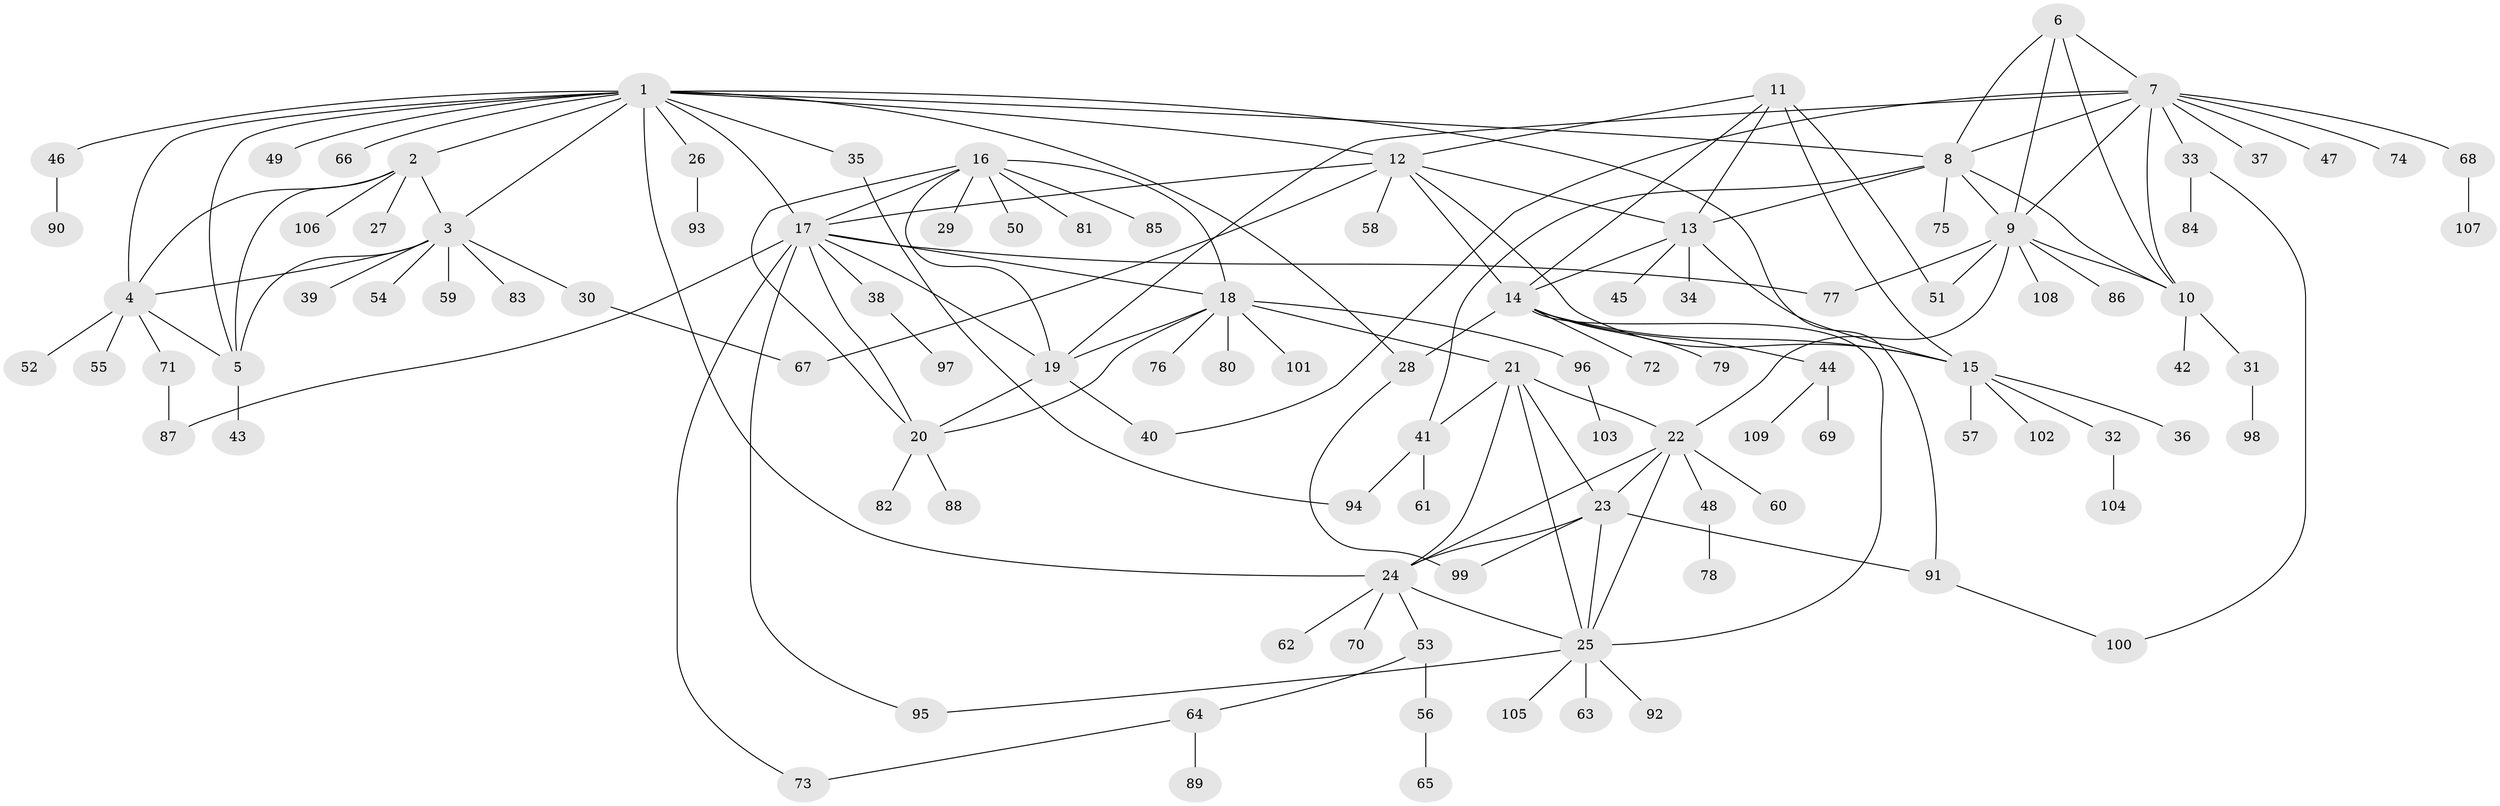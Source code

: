 // coarse degree distribution, {19: 0.01282051282051282, 4: 0.038461538461538464, 5: 0.02564102564102564, 3: 0.05128205128205128, 2: 0.14102564102564102, 14: 0.01282051282051282, 8: 0.01282051282051282, 11: 0.01282051282051282, 9: 0.038461538461538464, 10: 0.01282051282051282, 7: 0.038461538461538464, 6: 0.01282051282051282, 1: 0.5897435897435898}
// Generated by graph-tools (version 1.1) at 2025/42/03/06/25 10:42:15]
// undirected, 109 vertices, 157 edges
graph export_dot {
graph [start="1"]
  node [color=gray90,style=filled];
  1;
  2;
  3;
  4;
  5;
  6;
  7;
  8;
  9;
  10;
  11;
  12;
  13;
  14;
  15;
  16;
  17;
  18;
  19;
  20;
  21;
  22;
  23;
  24;
  25;
  26;
  27;
  28;
  29;
  30;
  31;
  32;
  33;
  34;
  35;
  36;
  37;
  38;
  39;
  40;
  41;
  42;
  43;
  44;
  45;
  46;
  47;
  48;
  49;
  50;
  51;
  52;
  53;
  54;
  55;
  56;
  57;
  58;
  59;
  60;
  61;
  62;
  63;
  64;
  65;
  66;
  67;
  68;
  69;
  70;
  71;
  72;
  73;
  74;
  75;
  76;
  77;
  78;
  79;
  80;
  81;
  82;
  83;
  84;
  85;
  86;
  87;
  88;
  89;
  90;
  91;
  92;
  93;
  94;
  95;
  96;
  97;
  98;
  99;
  100;
  101;
  102;
  103;
  104;
  105;
  106;
  107;
  108;
  109;
  1 -- 2;
  1 -- 3;
  1 -- 4;
  1 -- 5;
  1 -- 8;
  1 -- 12;
  1 -- 17;
  1 -- 24;
  1 -- 26;
  1 -- 28;
  1 -- 35;
  1 -- 46;
  1 -- 49;
  1 -- 66;
  1 -- 91;
  2 -- 3;
  2 -- 4;
  2 -- 5;
  2 -- 27;
  2 -- 106;
  3 -- 4;
  3 -- 5;
  3 -- 30;
  3 -- 39;
  3 -- 54;
  3 -- 59;
  3 -- 83;
  4 -- 5;
  4 -- 52;
  4 -- 55;
  4 -- 71;
  5 -- 43;
  6 -- 7;
  6 -- 8;
  6 -- 9;
  6 -- 10;
  7 -- 8;
  7 -- 9;
  7 -- 10;
  7 -- 19;
  7 -- 33;
  7 -- 37;
  7 -- 40;
  7 -- 47;
  7 -- 68;
  7 -- 74;
  8 -- 9;
  8 -- 10;
  8 -- 13;
  8 -- 41;
  8 -- 75;
  9 -- 10;
  9 -- 22;
  9 -- 51;
  9 -- 77;
  9 -- 86;
  9 -- 108;
  10 -- 31;
  10 -- 42;
  11 -- 12;
  11 -- 13;
  11 -- 14;
  11 -- 15;
  11 -- 51;
  12 -- 13;
  12 -- 14;
  12 -- 15;
  12 -- 17;
  12 -- 58;
  12 -- 67;
  13 -- 14;
  13 -- 15;
  13 -- 34;
  13 -- 45;
  14 -- 15;
  14 -- 25;
  14 -- 28;
  14 -- 44;
  14 -- 72;
  14 -- 79;
  15 -- 32;
  15 -- 36;
  15 -- 57;
  15 -- 102;
  16 -- 17;
  16 -- 18;
  16 -- 19;
  16 -- 20;
  16 -- 29;
  16 -- 50;
  16 -- 81;
  16 -- 85;
  17 -- 18;
  17 -- 19;
  17 -- 20;
  17 -- 38;
  17 -- 73;
  17 -- 77;
  17 -- 87;
  17 -- 95;
  18 -- 19;
  18 -- 20;
  18 -- 21;
  18 -- 76;
  18 -- 80;
  18 -- 96;
  18 -- 101;
  19 -- 20;
  19 -- 40;
  20 -- 82;
  20 -- 88;
  21 -- 22;
  21 -- 23;
  21 -- 24;
  21 -- 25;
  21 -- 41;
  22 -- 23;
  22 -- 24;
  22 -- 25;
  22 -- 48;
  22 -- 60;
  23 -- 24;
  23 -- 25;
  23 -- 91;
  23 -- 99;
  24 -- 25;
  24 -- 53;
  24 -- 62;
  24 -- 70;
  25 -- 63;
  25 -- 92;
  25 -- 95;
  25 -- 105;
  26 -- 93;
  28 -- 99;
  30 -- 67;
  31 -- 98;
  32 -- 104;
  33 -- 84;
  33 -- 100;
  35 -- 94;
  38 -- 97;
  41 -- 61;
  41 -- 94;
  44 -- 69;
  44 -- 109;
  46 -- 90;
  48 -- 78;
  53 -- 56;
  53 -- 64;
  56 -- 65;
  64 -- 73;
  64 -- 89;
  68 -- 107;
  71 -- 87;
  91 -- 100;
  96 -- 103;
}
